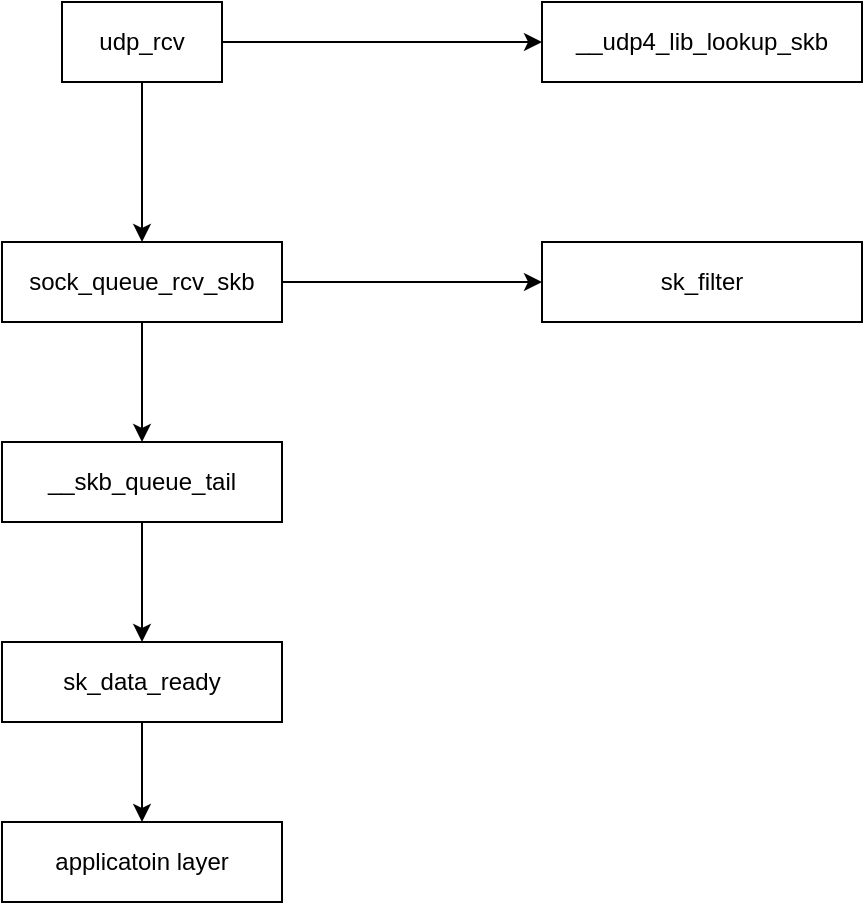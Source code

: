 <mxfile version="13.1.3">
    <diagram id="6hGFLwfOUW9BJ-s0fimq" name="Page-1">
        <mxGraphModel dx="1106" dy="785" grid="1" gridSize="10" guides="1" tooltips="1" connect="1" arrows="1" fold="1" page="1" pageScale="1" pageWidth="827" pageHeight="1169" math="0" shadow="0">
            <root>
                <mxCell id="0"/>
                <mxCell id="1" parent="0"/>
                <mxCell id="5" style="edgeStyle=orthogonalEdgeStyle;rounded=0;orthogonalLoop=1;jettySize=auto;html=1;exitX=0.5;exitY=1;exitDx=0;exitDy=0;entryX=0.5;entryY=0;entryDx=0;entryDy=0;" edge="1" parent="1" source="2" target="4">
                    <mxGeometry relative="1" as="geometry"/>
                </mxCell>
                <mxCell id="13" style="edgeStyle=orthogonalEdgeStyle;rounded=0;orthogonalLoop=1;jettySize=auto;html=1;exitX=1;exitY=0.5;exitDx=0;exitDy=0;entryX=0;entryY=0.5;entryDx=0;entryDy=0;" edge="1" parent="1" source="2" target="3">
                    <mxGeometry relative="1" as="geometry"/>
                </mxCell>
                <mxCell id="2" value="udp_rcv" style="rounded=0;whiteSpace=wrap;html=1;" vertex="1" parent="1">
                    <mxGeometry x="160" y="40" width="80" height="40" as="geometry"/>
                </mxCell>
                <mxCell id="3" value="__udp4_lib_lookup_skb" style="rounded=0;whiteSpace=wrap;html=1;" vertex="1" parent="1">
                    <mxGeometry x="400" y="40" width="160" height="40" as="geometry"/>
                </mxCell>
                <mxCell id="7" style="edgeStyle=orthogonalEdgeStyle;rounded=0;orthogonalLoop=1;jettySize=auto;html=1;exitX=1;exitY=0.5;exitDx=0;exitDy=0;entryX=0;entryY=0.5;entryDx=0;entryDy=0;" edge="1" parent="1" source="4" target="6">
                    <mxGeometry relative="1" as="geometry"/>
                </mxCell>
                <mxCell id="11" style="edgeStyle=orthogonalEdgeStyle;rounded=0;orthogonalLoop=1;jettySize=auto;html=1;exitX=0.5;exitY=1;exitDx=0;exitDy=0;entryX=0.5;entryY=0;entryDx=0;entryDy=0;" edge="1" parent="1" source="4" target="8">
                    <mxGeometry relative="1" as="geometry"/>
                </mxCell>
                <mxCell id="4" value="sock_queue_rcv_skb" style="rounded=0;whiteSpace=wrap;html=1;" vertex="1" parent="1">
                    <mxGeometry x="130" y="160" width="140" height="40" as="geometry"/>
                </mxCell>
                <mxCell id="6" value="sk_filter" style="rounded=0;whiteSpace=wrap;html=1;" vertex="1" parent="1">
                    <mxGeometry x="400" y="160" width="160" height="40" as="geometry"/>
                </mxCell>
                <mxCell id="12" style="edgeStyle=orthogonalEdgeStyle;rounded=0;orthogonalLoop=1;jettySize=auto;html=1;exitX=0.5;exitY=1;exitDx=0;exitDy=0;" edge="1" parent="1" source="8" target="9">
                    <mxGeometry relative="1" as="geometry"/>
                </mxCell>
                <mxCell id="8" value="__skb_queue_tail" style="rounded=0;whiteSpace=wrap;html=1;" vertex="1" parent="1">
                    <mxGeometry x="130" y="260" width="140" height="40" as="geometry"/>
                </mxCell>
                <mxCell id="15" style="edgeStyle=orthogonalEdgeStyle;rounded=0;orthogonalLoop=1;jettySize=auto;html=1;exitX=0.5;exitY=1;exitDx=0;exitDy=0;" edge="1" parent="1" source="9" target="14">
                    <mxGeometry relative="1" as="geometry"/>
                </mxCell>
                <mxCell id="9" value="sk_data_ready" style="rounded=0;whiteSpace=wrap;html=1;" vertex="1" parent="1">
                    <mxGeometry x="130" y="360" width="140" height="40" as="geometry"/>
                </mxCell>
                <mxCell id="14" value="applicatoin layer" style="rounded=0;whiteSpace=wrap;html=1;" vertex="1" parent="1">
                    <mxGeometry x="130" y="450" width="140" height="40" as="geometry"/>
                </mxCell>
            </root>
        </mxGraphModel>
    </diagram>
</mxfile>
